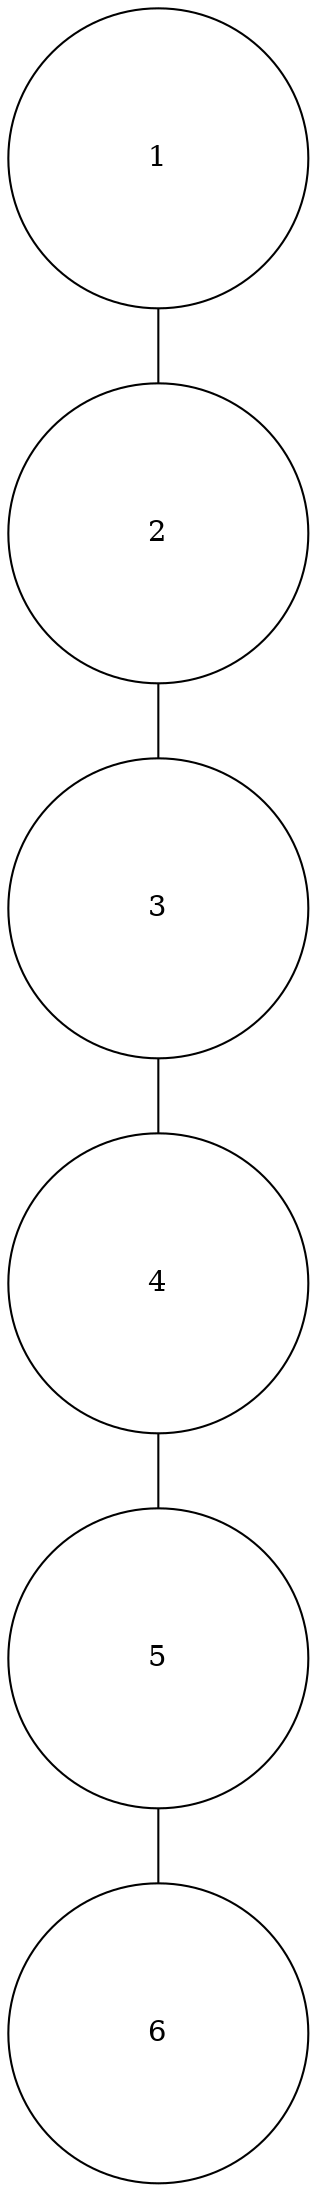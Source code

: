 graph G {
	1 [pos="82,76!", width=2.0, height=2.0, fixedsize=true];
	2 [pos="96,44!", width=2.0, height=2.0, fixedsize=true];
	3 [pos="50,5!", width=2.0, height=2.0, fixedsize=true];
	4 [pos="49,8!", width=2.0, height=2.0, fixedsize=true];
	5 [pos="13,7!", width=2.0, height=2.0, fixedsize=true];
	6 [pos="29,89!", width=2.0, height=2.0, fixedsize=true];
	1 -- 2
	2 -- 3
	3 -- 4
	4 -- 5
	5 -- 6
}

